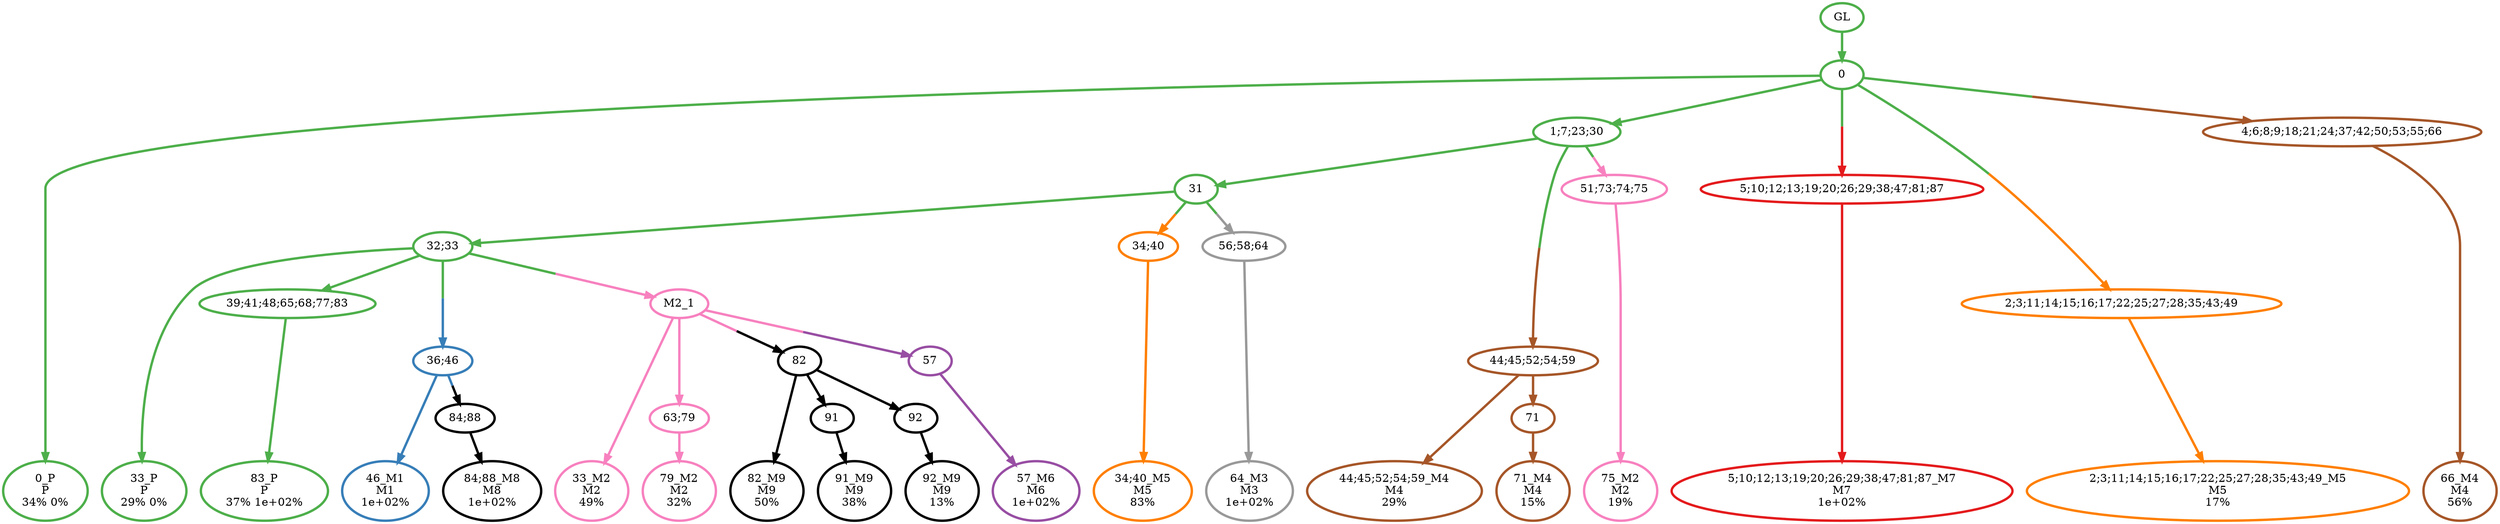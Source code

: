 digraph T {
	{
		rank=same
		38 [penwidth=3,colorscheme=set19,color=3,label="0_P\nP\n34% 0%"]
		34 [penwidth=3,colorscheme=set19,color=3,label="33_P\nP\n29% 0%"]
		32 [penwidth=3,colorscheme=set19,color=3,label="83_P\nP\n37% 1e+02%"]
		31 [penwidth=3,colorscheme=set19,color=2,label="46_M1\nM1\n1e+02%"]
		30 [penwidth=3,colorscheme=set19,color=8,label="33_M2\nM2\n49%"]
		28 [penwidth=3,colorscheme=set19,color=8,label="79_M2\nM2\n32%"]
		27 [penwidth=3,colorscheme=set19,color=8,label="75_M2\nM2\n19%"]
		26 [penwidth=3,colorscheme=set19,color=9,label="64_M3\nM3\n1e+02%"]
		25 [penwidth=3,colorscheme=set19,color=7,label="44;45;52;54;59_M4\nM4\n29%"]
		23 [penwidth=3,colorscheme=set19,color=7,label="71_M4\nM4\n15%"]
		22 [penwidth=3,colorscheme=set19,color=7,label="66_M4\nM4\n56%"]
		21 [penwidth=3,colorscheme=set19,color=5,label="34;40_M5\nM5\n83%"]
		20 [penwidth=3,colorscheme=set19,color=5,label="2;3;11;14;15;16;17;22;25;27;28;35;43;49_M5\nM5\n17%"]
		19 [penwidth=3,colorscheme=set19,color=4,label="57_M6\nM6\n1e+02%"]
		18 [penwidth=3,colorscheme=set19,color=1,label="5;10;12;13;19;20;26;29;38;47;81;87_M7\nM7\n1e+02%"]
		17 [penwidth=3,colorscheme=set19,color=10,label="84;88_M8\nM8\n1e+02%"]
		16 [penwidth=3,colorscheme=set19,color=0,label="82_M9\nM9\n50%"]
		14 [penwidth=3,colorscheme=set19,color=0,label="91_M9\nM9\n38%"]
		12 [penwidth=3,colorscheme=set19,color=0,label="92_M9\nM9\n13%"]
	}
	40 [penwidth=3,colorscheme=set19,color=3,label="GL"]
	39 [penwidth=3,colorscheme=set19,color=3,label="0"]
	37 [penwidth=3,colorscheme=set19,color=3,label="1;7;23;30"]
	36 [penwidth=3,colorscheme=set19,color=3,label="31"]
	35 [penwidth=3,colorscheme=set19,color=3,label="32;33"]
	33 [penwidth=3,colorscheme=set19,color=3,label="39;41;48;65;68;77;83"]
	29 [penwidth=3,colorscheme=set19,color=8,label="63;79"]
	24 [penwidth=3,colorscheme=set19,color=7,label="71"]
	15 [penwidth=3,colorscheme=set19,color=0,label="91"]
	13 [penwidth=3,colorscheme=set19,color=0,label="92"]
	11 [penwidth=3,colorscheme=set19,color=0,label="82"]
	10 [penwidth=3,colorscheme=set19,color=4,label="57"]
	9 [penwidth=3,colorscheme=set19,color=10,label="84;88"]
	8 [penwidth=3,colorscheme=set19,color=1,label="5;10;12;13;19;20;26;29;38;47;81;87"]
	7 [penwidth=3,colorscheme=set19,color=5,label="34;40"]
	6 [penwidth=3,colorscheme=set19,color=5,label="2;3;11;14;15;16;17;22;25;27;28;35;43;49"]
	5 [penwidth=3,colorscheme=set19,color=7,label="44;45;52;54;59"]
	4 [penwidth=3,colorscheme=set19,color=7,label="4;6;8;9;18;21;24;37;42;50;53;55;66"]
	3 [penwidth=3,colorscheme=set19,color=9,label="56;58;64"]
	2 [penwidth=3,colorscheme=set19,color=8,label="51;73;74;75"]
	1 [penwidth=3,colorscheme=set19,color=2,label="36;46"]
	0 [penwidth=3,colorscheme=set19,color=8,label="M2_1"]
	40 -> 39 [penwidth=3,colorscheme=set19,color=3]
	39 -> 38 [penwidth=3,colorscheme=set19,color=3]
	39 -> 37 [penwidth=3,colorscheme=set19,color=3]
	39 -> 8 [penwidth=3,colorscheme=set19,color="3;0.5:1"]
	39 -> 6 [penwidth=3,colorscheme=set19,color="3;0.5:5"]
	39 -> 4 [penwidth=3,colorscheme=set19,color="3;0.5:7"]
	37 -> 36 [penwidth=3,colorscheme=set19,color=3]
	37 -> 5 [penwidth=3,colorscheme=set19,color="3;0.5:7"]
	37 -> 2 [penwidth=3,colorscheme=set19,color="3;0.5:8"]
	36 -> 35 [penwidth=3,colorscheme=set19,color=3]
	36 -> 7 [penwidth=3,colorscheme=set19,color="3;0.5:5"]
	36 -> 3 [penwidth=3,colorscheme=set19,color="3;0.5:9"]
	35 -> 34 [penwidth=3,colorscheme=set19,color=3]
	35 -> 33 [penwidth=3,colorscheme=set19,color=3]
	35 -> 0 [penwidth=3,colorscheme=set19,color="3;0.5:8"]
	35 -> 1 [penwidth=3,colorscheme=set19,color="3;0.5:2"]
	33 -> 32 [penwidth=3,colorscheme=set19,color=3]
	29 -> 28 [penwidth=3,colorscheme=set19,color=8]
	24 -> 23 [penwidth=3,colorscheme=set19,color=7]
	15 -> 14 [penwidth=3,colorscheme=set19,color=0]
	13 -> 12 [penwidth=3,colorscheme=set19,color=0]
	11 -> 16 [penwidth=3,colorscheme=set19,color=0]
	11 -> 15 [penwidth=3,colorscheme=set19,color=0]
	11 -> 13 [penwidth=3,colorscheme=set19,color=0]
	10 -> 19 [penwidth=3,colorscheme=set19,color=4]
	9 -> 17 [penwidth=3,colorscheme=set19,color=10]
	8 -> 18 [penwidth=3,colorscheme=set19,color=1]
	7 -> 21 [penwidth=3,colorscheme=set19,color=5]
	6 -> 20 [penwidth=3,colorscheme=set19,color=5]
	5 -> 25 [penwidth=3,colorscheme=set19,color=7]
	5 -> 24 [penwidth=3,colorscheme=set19,color=7]
	4 -> 22 [penwidth=3,colorscheme=set19,color=7]
	3 -> 26 [penwidth=3,colorscheme=set19,color=9]
	2 -> 27 [penwidth=3,colorscheme=set19,color=8]
	1 -> 31 [penwidth=3,colorscheme=set19,color=2]
	1 -> 9 [penwidth=3,colorscheme=set19,color="2;0.5:10"]
	0 -> 30 [penwidth=3,colorscheme=set19,color=8]
	0 -> 29 [penwidth=3,colorscheme=set19,color=8]
	0 -> 11 [penwidth=3,colorscheme=set19,color="8;0.5:0"]
	0 -> 10 [penwidth=3,colorscheme=set19,color="8;0.5:4"]
}
